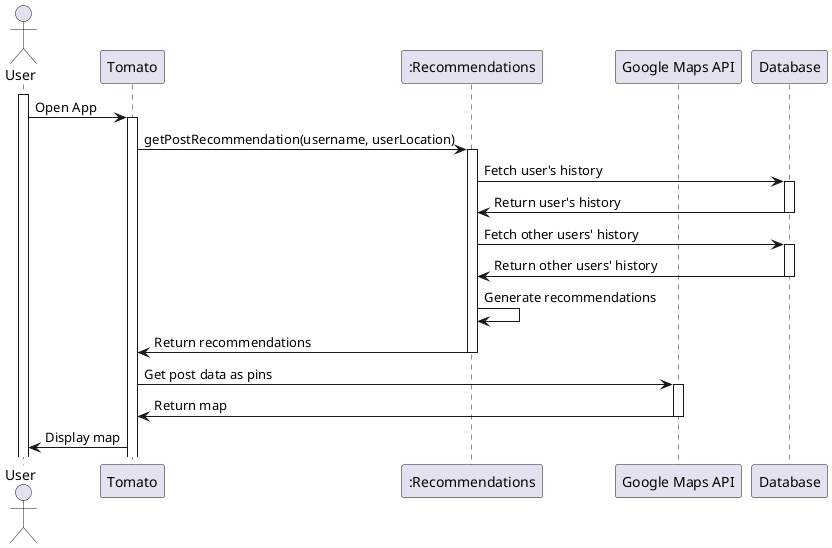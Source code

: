 @startuml

' Sequence Diagram: Display Posted Pictures as Pins
actor User
participant "Tomato" as App
participant ":Recommendations" as Rec
participant "Google Maps API" as Maps
participant "Database" as DB
' participant "Database" as DB

activate User
User -> App: Open App
activate App
App->Rec: getPostRecommendation(username, userLocation)
activate Rec
Rec -> DB: Fetch user's history
activate DB
DB -> Rec: Return user's history
deactivate DB
Rec -> DB: Fetch other users' history
activate DB
DB -> Rec: Return other users' history
deactivate DB
Rec -> Rec: Generate recommendations
Rec -> App: Return recommendations
deactivate Rec

App -> Maps: Get post data as pins
activate Maps
Maps -> App: Return map
deactivate Maps
App -> User: Display map

@enduml